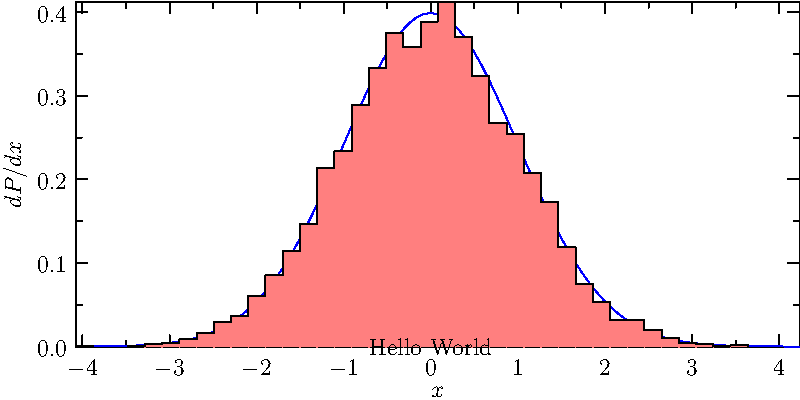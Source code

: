 label("Hello World");

import graph;
import stats;

size(400,200,IgnoreAspect);

int n=10000;
real[] a=new real[n];
for(int i=0; i < n; ++i) a[i]=Gaussrand();

draw(graph(Gaussian,min(a),max(a)),blue);

// Optionally calculate "optimal" number of bins a la Shimazaki and Shinomoto.
int N=bins(a);

histogram(a,min(a),max(a),N,normalize=true,low=0,lightred,black,bars=false);

xaxis("$x$",BottomTop,LeftTicks);
yaxis("$dP/dx$",LeftRight,RightTicks(trailingzero));
